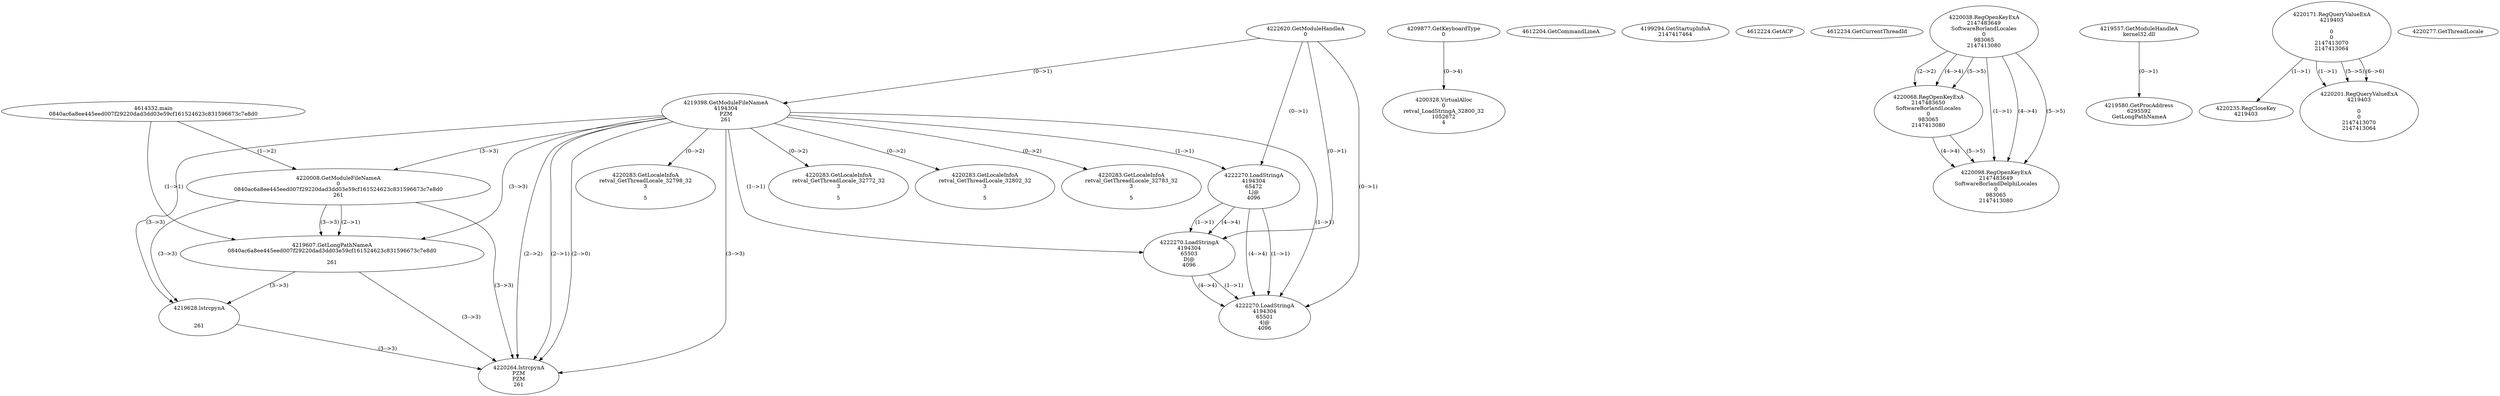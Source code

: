 // Global SCDG with merge call
digraph {
	0 [label="4614332.main
0840ac6a8ee445eed007f29220dad3dd03e59cf161524623c831596673c7e8d0"]
	1 [label="4222620.GetModuleHandleA
0"]
	2 [label="4209877.GetKeyboardType
0"]
	3 [label="4612204.GetCommandLineA
"]
	4 [label="4199294.GetStartupInfoA
2147417464"]
	5 [label="4612224.GetACP
"]
	6 [label="4612234.GetCurrentThreadId
"]
	7 [label="4219398.GetModuleFileNameA
4194304
PZM
261"]
	1 -> 7 [label="(0-->1)"]
	8 [label="4220008.GetModuleFileNameA
0
0840ac6a8ee445eed007f29220dad3dd03e59cf161524623c831596673c7e8d0
261"]
	0 -> 8 [label="(1-->2)"]
	7 -> 8 [label="(3-->3)"]
	9 [label="4220038.RegOpenKeyExA
2147483649
Software\Borland\Locales
0
983065
2147413080"]
	10 [label="4220068.RegOpenKeyExA
2147483650
Software\Borland\Locales
0
983065
2147413080"]
	9 -> 10 [label="(2-->2)"]
	9 -> 10 [label="(4-->4)"]
	9 -> 10 [label="(5-->5)"]
	11 [label="4219557.GetModuleHandleA
kernel32.dll"]
	12 [label="4219580.GetProcAddress
6295592
GetLongPathNameA"]
	11 -> 12 [label="(0-->1)"]
	13 [label="4219607.GetLongPathNameA
0840ac6a8ee445eed007f29220dad3dd03e59cf161524623c831596673c7e8d0

261"]
	0 -> 13 [label="(1-->1)"]
	8 -> 13 [label="(2-->1)"]
	7 -> 13 [label="(3-->3)"]
	8 -> 13 [label="(3-->3)"]
	14 [label="4219628.lstrcpynA


261"]
	7 -> 14 [label="(3-->3)"]
	8 -> 14 [label="(3-->3)"]
	13 -> 14 [label="(3-->3)"]
	15 [label="4220171.RegQueryValueExA
4219403

0
0
2147413070
2147413064"]
	16 [label="4220235.RegCloseKey
4219403"]
	15 -> 16 [label="(1-->1)"]
	17 [label="4220264.lstrcpynA
PZM
PZM
261"]
	7 -> 17 [label="(2-->1)"]
	7 -> 17 [label="(2-->2)"]
	7 -> 17 [label="(3-->3)"]
	8 -> 17 [label="(3-->3)"]
	13 -> 17 [label="(3-->3)"]
	14 -> 17 [label="(3-->3)"]
	7 -> 17 [label="(2-->0)"]
	18 [label="4220277.GetThreadLocale
"]
	19 [label="4220283.GetLocaleInfoA
retval_GetThreadLocale_32783_32
3

5"]
	7 -> 19 [label="(0-->2)"]
	20 [label="4222270.LoadStringA
4194304
65472
L|@
4096"]
	1 -> 20 [label="(0-->1)"]
	7 -> 20 [label="(1-->1)"]
	21 [label="4222270.LoadStringA
4194304
65503
D|@
4096"]
	1 -> 21 [label="(0-->1)"]
	7 -> 21 [label="(1-->1)"]
	20 -> 21 [label="(1-->1)"]
	20 -> 21 [label="(4-->4)"]
	22 [label="4220201.RegQueryValueExA
4219403

0
0
2147413070
2147413064"]
	15 -> 22 [label="(1-->1)"]
	15 -> 22 [label="(5-->5)"]
	15 -> 22 [label="(6-->6)"]
	23 [label="4220283.GetLocaleInfoA
retval_GetThreadLocale_32798_32
3

5"]
	7 -> 23 [label="(0-->2)"]
	24 [label="4200328.VirtualAlloc
0
retval_LoadStringA_32800_32
1052672
4"]
	2 -> 24 [label="(0-->4)"]
	25 [label="4220098.RegOpenKeyExA
2147483649
Software\Borland\Delphi\Locales
0
983065
2147413080"]
	9 -> 25 [label="(1-->1)"]
	9 -> 25 [label="(4-->4)"]
	10 -> 25 [label="(4-->4)"]
	9 -> 25 [label="(5-->5)"]
	10 -> 25 [label="(5-->5)"]
	26 [label="4220283.GetLocaleInfoA
retval_GetThreadLocale_32772_32
3

5"]
	7 -> 26 [label="(0-->2)"]
	27 [label="4222270.LoadStringA
4194304
65501
4|@
4096"]
	1 -> 27 [label="(0-->1)"]
	7 -> 27 [label="(1-->1)"]
	20 -> 27 [label="(1-->1)"]
	21 -> 27 [label="(1-->1)"]
	20 -> 27 [label="(4-->4)"]
	21 -> 27 [label="(4-->4)"]
	28 [label="4220283.GetLocaleInfoA
retval_GetThreadLocale_32802_32
3

5"]
	7 -> 28 [label="(0-->2)"]
}
